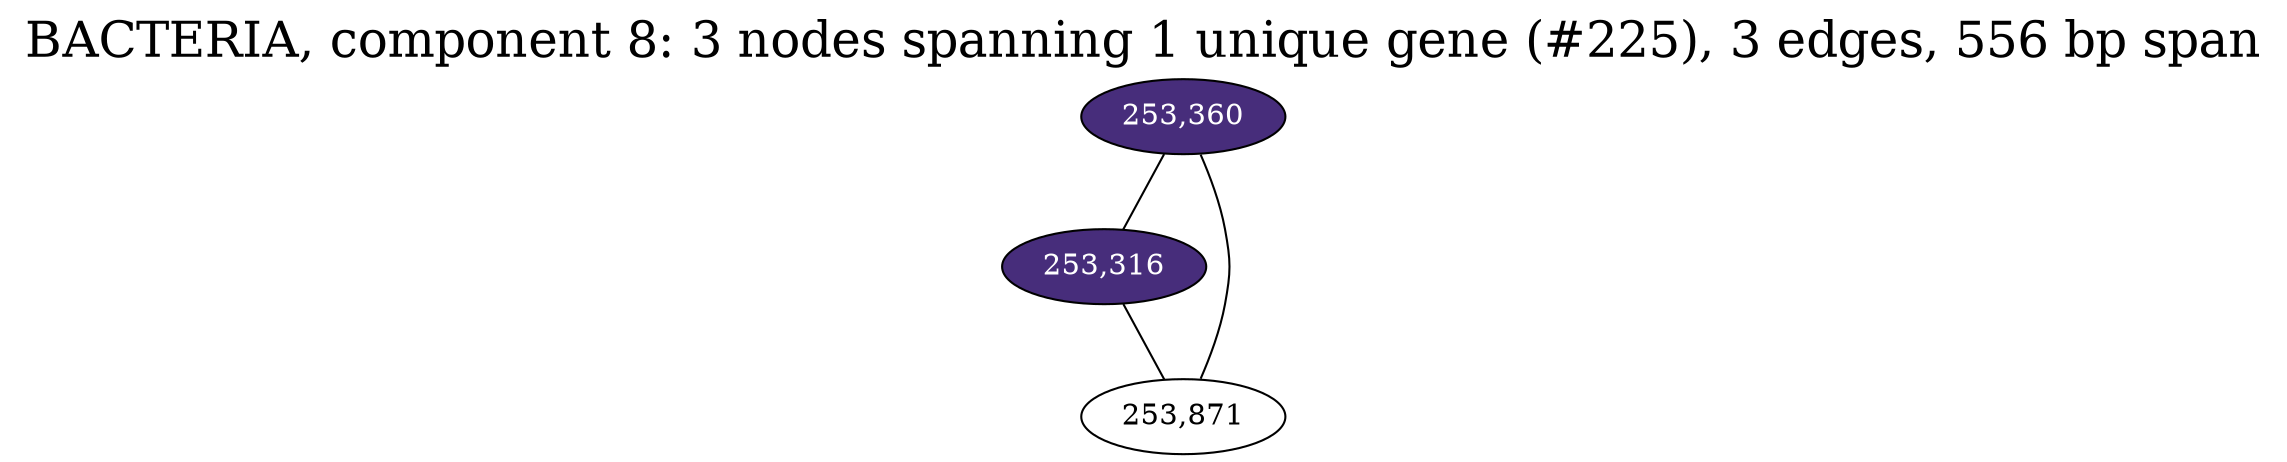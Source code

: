 graph BACTERIA_cc8 {
	overlap="prism50";
	outputorder="edgesfirst";
	node [style="filled"];
	label="BACTERIA, component 8: 3 nodes spanning 1 unique gene (#225), 3 edges, 556 bp span";
	labelloc="t";
	fontsize=24;
	"253,316" [fillcolor="#472d7b", fontcolor="#ffffff"];
	"253,360" [fillcolor="#472d7b", fontcolor="#ffffff"];
	"253,871" [fillcolor="#ffffff", fontcolor="#000000"];
	"253,360" -- "253,316";
	"253,360" -- "253,871";
	"253,316" -- "253,871";
}